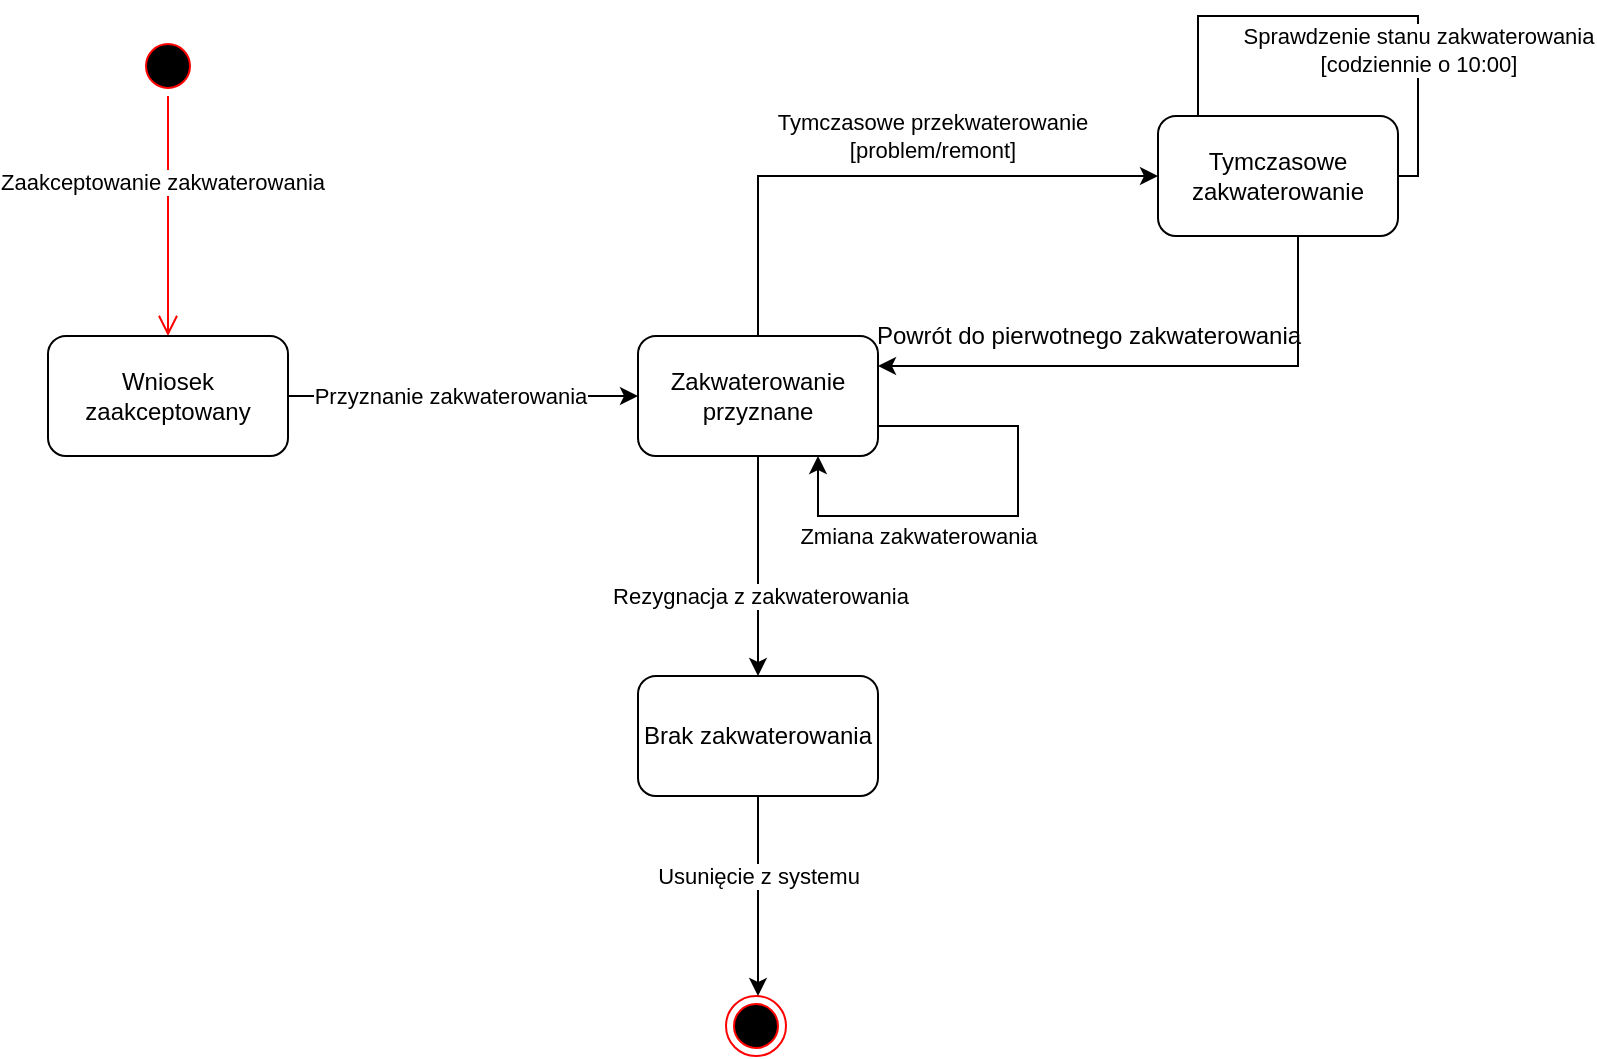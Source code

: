 <mxfile version="19.0.2" type="device"><diagram id="slc2BaTkLbHqlB9JjenP" name="Page-1"><mxGraphModel dx="1381" dy="764" grid="1" gridSize="10" guides="1" tooltips="1" connect="1" arrows="1" fold="1" page="1" pageScale="1" pageWidth="827" pageHeight="1169" math="0" shadow="0"><root><mxCell id="0"/><mxCell id="1" parent="0"/><mxCell id="ouKits1IlIeHq0Y07ZtZ-1" value="" style="ellipse;html=1;shape=startState;fillColor=#000000;strokeColor=#ff0000;" vertex="1" parent="1"><mxGeometry x="90" y="40" width="30" height="30" as="geometry"/></mxCell><mxCell id="ouKits1IlIeHq0Y07ZtZ-2" value="" style="edgeStyle=orthogonalEdgeStyle;html=1;verticalAlign=bottom;endArrow=open;endSize=8;strokeColor=#ff0000;rounded=0;entryX=0.5;entryY=0;entryDx=0;entryDy=0;" edge="1" source="ouKits1IlIeHq0Y07ZtZ-1" parent="1" target="ouKits1IlIeHq0Y07ZtZ-6"><mxGeometry relative="1" as="geometry"><mxPoint x="414" y="170" as="targetPoint"/><Array as="points"><mxPoint x="105" y="190"/><mxPoint x="105" y="190"/></Array></mxGeometry></mxCell><mxCell id="ouKits1IlIeHq0Y07ZtZ-7" value="Zaakceptowanie zakwaterowania" style="edgeLabel;html=1;align=center;verticalAlign=middle;resizable=0;points=[];" vertex="1" connectable="0" parent="ouKits1IlIeHq0Y07ZtZ-2"><mxGeometry x="-0.283" y="-3" relative="1" as="geometry"><mxPoint as="offset"/></mxGeometry></mxCell><mxCell id="ouKits1IlIeHq0Y07ZtZ-3" value="" style="ellipse;html=1;shape=endState;fillColor=#000000;strokeColor=#ff0000;" vertex="1" parent="1"><mxGeometry x="384" y="520" width="30" height="30" as="geometry"/></mxCell><mxCell id="ouKits1IlIeHq0Y07ZtZ-9" style="edgeStyle=orthogonalEdgeStyle;rounded=0;orthogonalLoop=1;jettySize=auto;html=1;entryX=0;entryY=0.5;entryDx=0;entryDy=0;" edge="1" parent="1" source="ouKits1IlIeHq0Y07ZtZ-6" target="ouKits1IlIeHq0Y07ZtZ-8"><mxGeometry relative="1" as="geometry"/></mxCell><mxCell id="ouKits1IlIeHq0Y07ZtZ-10" value="Przyznanie zakwaterowania" style="edgeLabel;html=1;align=center;verticalAlign=middle;resizable=0;points=[];" vertex="1" connectable="0" parent="ouKits1IlIeHq0Y07ZtZ-9"><mxGeometry x="-0.342" relative="1" as="geometry"><mxPoint x="23" as="offset"/></mxGeometry></mxCell><mxCell id="ouKits1IlIeHq0Y07ZtZ-6" value="Wniosek zaakceptowany" style="rounded=1;whiteSpace=wrap;html=1;" vertex="1" parent="1"><mxGeometry x="45" y="190" width="120" height="60" as="geometry"/></mxCell><mxCell id="ouKits1IlIeHq0Y07ZtZ-11" style="edgeStyle=orthogonalEdgeStyle;rounded=0;orthogonalLoop=1;jettySize=auto;html=1;exitX=1;exitY=0.75;exitDx=0;exitDy=0;entryX=0.75;entryY=1;entryDx=0;entryDy=0;" edge="1" parent="1" source="ouKits1IlIeHq0Y07ZtZ-8" target="ouKits1IlIeHq0Y07ZtZ-8"><mxGeometry relative="1" as="geometry"><mxPoint x="410" y="320" as="targetPoint"/><Array as="points"><mxPoint x="530" y="235"/><mxPoint x="530" y="280"/><mxPoint x="430" y="280"/></Array></mxGeometry></mxCell><mxCell id="ouKits1IlIeHq0Y07ZtZ-20" value="Zmiana zakwaterowania&lt;br&gt;" style="edgeLabel;html=1;align=center;verticalAlign=middle;resizable=0;points=[];" vertex="1" connectable="0" parent="ouKits1IlIeHq0Y07ZtZ-11"><mxGeometry x="0.1" y="-2" relative="1" as="geometry"><mxPoint x="-30" y="12" as="offset"/></mxGeometry></mxCell><mxCell id="ouKits1IlIeHq0Y07ZtZ-13" style="edgeStyle=orthogonalEdgeStyle;rounded=0;orthogonalLoop=1;jettySize=auto;html=1;exitX=0.5;exitY=0;exitDx=0;exitDy=0;entryX=0;entryY=0.5;entryDx=0;entryDy=0;" edge="1" parent="1" source="ouKits1IlIeHq0Y07ZtZ-8" target="ouKits1IlIeHq0Y07ZtZ-15"><mxGeometry relative="1" as="geometry"><mxPoint x="550" y="110" as="targetPoint"/><Array as="points"><mxPoint x="400" y="110"/></Array></mxGeometry></mxCell><mxCell id="ouKits1IlIeHq0Y07ZtZ-14" value="Tymczasowe przekwaterowanie&lt;br&gt;[problem/remont]" style="edgeLabel;html=1;align=center;verticalAlign=middle;resizable=0;points=[];" vertex="1" connectable="0" parent="ouKits1IlIeHq0Y07ZtZ-13"><mxGeometry x="-0.278" y="3" relative="1" as="geometry"><mxPoint x="66" y="-17" as="offset"/></mxGeometry></mxCell><mxCell id="ouKits1IlIeHq0Y07ZtZ-21" style="edgeStyle=orthogonalEdgeStyle;rounded=0;orthogonalLoop=1;jettySize=auto;html=1;" edge="1" parent="1" source="ouKits1IlIeHq0Y07ZtZ-8"><mxGeometry relative="1" as="geometry"><mxPoint x="400" y="360" as="targetPoint"/></mxGeometry></mxCell><mxCell id="ouKits1IlIeHq0Y07ZtZ-22" value="Rezygnacja z zakwaterowania" style="edgeLabel;html=1;align=center;verticalAlign=middle;resizable=0;points=[];" vertex="1" connectable="0" parent="ouKits1IlIeHq0Y07ZtZ-21"><mxGeometry x="0.171" y="1" relative="1" as="geometry"><mxPoint x="-1" y="6" as="offset"/></mxGeometry></mxCell><mxCell id="ouKits1IlIeHq0Y07ZtZ-8" value="Zakwaterowanie przyznane" style="rounded=1;whiteSpace=wrap;html=1;" vertex="1" parent="1"><mxGeometry x="340" y="190" width="120" height="60" as="geometry"/></mxCell><mxCell id="ouKits1IlIeHq0Y07ZtZ-16" style="edgeStyle=orthogonalEdgeStyle;rounded=0;orthogonalLoop=1;jettySize=auto;html=1;entryX=1;entryY=0.5;entryDx=0;entryDy=0;" edge="1" parent="1"><mxGeometry relative="1" as="geometry"><mxPoint x="710" y="110" as="targetPoint"/><mxPoint x="620" y="80" as="sourcePoint"/><Array as="points"><mxPoint x="620" y="30"/><mxPoint x="730" y="30"/><mxPoint x="730" y="110"/></Array></mxGeometry></mxCell><mxCell id="ouKits1IlIeHq0Y07ZtZ-17" value="Sprawdzenie stanu zakwaterowania&lt;br&gt;[codziennie o 10:00]" style="edgeLabel;html=1;align=center;verticalAlign=middle;resizable=0;points=[];" vertex="1" connectable="0" parent="ouKits1IlIeHq0Y07ZtZ-16"><mxGeometry x="0.333" y="2" relative="1" as="geometry"><mxPoint x="-2" y="3" as="offset"/></mxGeometry></mxCell><mxCell id="ouKits1IlIeHq0Y07ZtZ-18" style="edgeStyle=orthogonalEdgeStyle;rounded=0;orthogonalLoop=1;jettySize=auto;html=1;entryX=1;entryY=0.25;entryDx=0;entryDy=0;exitX=0.75;exitY=1;exitDx=0;exitDy=0;" edge="1" parent="1" source="ouKits1IlIeHq0Y07ZtZ-15" target="ouKits1IlIeHq0Y07ZtZ-8"><mxGeometry relative="1" as="geometry"><mxPoint x="610" y="210" as="targetPoint"/><Array as="points"><mxPoint x="670" y="205"/></Array></mxGeometry></mxCell><mxCell id="ouKits1IlIeHq0Y07ZtZ-15" value="Tymczasowe zakwaterowanie" style="rounded=1;whiteSpace=wrap;html=1;" vertex="1" parent="1"><mxGeometry x="600" y="80" width="120" height="60" as="geometry"/></mxCell><mxCell id="ouKits1IlIeHq0Y07ZtZ-19" value="Powrót do pierwotnego zakwaterowania" style="text;html=1;align=center;verticalAlign=middle;resizable=0;points=[];autosize=1;strokeColor=none;fillColor=none;" vertex="1" parent="1"><mxGeometry x="450" y="180" width="230" height="20" as="geometry"/></mxCell><mxCell id="ouKits1IlIeHq0Y07ZtZ-25" style="edgeStyle=orthogonalEdgeStyle;rounded=0;orthogonalLoop=1;jettySize=auto;html=1;" edge="1" parent="1" source="ouKits1IlIeHq0Y07ZtZ-24"><mxGeometry relative="1" as="geometry"><mxPoint x="400" y="520" as="targetPoint"/><Array as="points"><mxPoint x="400" y="460"/><mxPoint x="400" y="460"/></Array></mxGeometry></mxCell><mxCell id="ouKits1IlIeHq0Y07ZtZ-27" value="Usunięcie z systemu" style="edgeLabel;html=1;align=center;verticalAlign=middle;resizable=0;points=[];" vertex="1" connectable="0" parent="ouKits1IlIeHq0Y07ZtZ-25"><mxGeometry x="-0.2" relative="1" as="geometry"><mxPoint as="offset"/></mxGeometry></mxCell><mxCell id="ouKits1IlIeHq0Y07ZtZ-24" value="Brak zakwaterowania" style="rounded=1;whiteSpace=wrap;html=1;" vertex="1" parent="1"><mxGeometry x="340" y="360" width="120" height="60" as="geometry"/></mxCell></root></mxGraphModel></diagram></mxfile>
